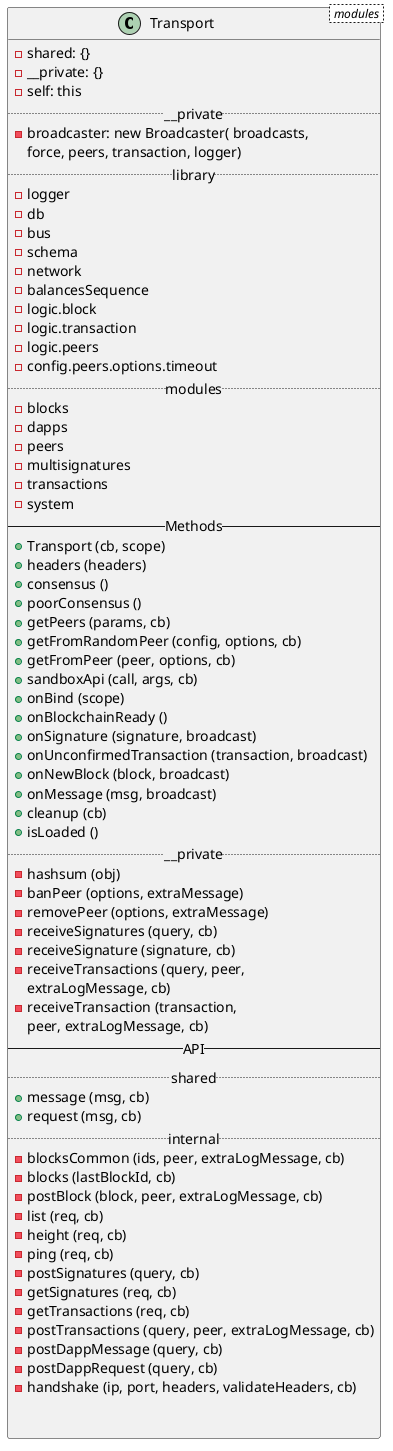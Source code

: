 @startuml
class Transport < modules > {
  - shared: {}
  - __private: {}
  - self: this
  .. __private ..
  - broadcaster: new Broadcaster( broadcasts,
  force, peers, transaction, logger)
  .. library ..
  - logger
  - db
  - bus
  - schema
  - network
  - balancesSequence
  - logic.block
  - logic.transaction
  - logic.peers
  - config.peers.options.timeout
  .. modules ..
  - blocks
  - dapps
  - peers
  - multisignatures
  - transactions
  - system
  -- Methods --
  + Transport (cb, scope)
  + headers (headers)
  + consensus ()
  + poorConsensus ()
  + getPeers (params, cb)
  + getFromRandomPeer (config, options, cb)
  + getFromPeer (peer, options, cb)
  + sandboxApi (call, args, cb)
  + onBind (scope)
  + onBlockchainReady ()
  + onSignature (signature, broadcast)
  + onUnconfirmedTransaction (transaction, broadcast)
  + onNewBlock (block, broadcast)
  + onMessage (msg, broadcast)
  + cleanup (cb)
  + isLoaded ()
  .. __private ..
  - hashsum (obj)
  - banPeer (options, extraMessage)
  - removePeer (options, extraMessage)
  - receiveSignatures (query, cb)
  - receiveSignature (signature, cb)
  - receiveTransactions (query, peer,
  extraLogMessage, cb)
  - receiveTransaction (transaction,
  peer, extraLogMessage, cb)
  -- API --
  .. shared ..
  + message (msg, cb)
  + request (msg, cb)
  .. internal ..
  - blocksCommon (ids, peer, extraLogMessage, cb)
  - blocks (lastBlockId, cb)
  - postBlock (block, peer, extraLogMessage, cb)
  - list (req, cb)
  - height (req, cb)
  - ping (req, cb)
  - postSignatures (query, cb)
  - getSignatures (req, cb)
  - getTransactions (req, cb)
  - postTransactions (query, peer, extraLogMessage, cb)
  - postDappMessage (query, cb)
  - postDappRequest (query, cb)
  - handshake (ip, port, headers, validateHeaders, cb)


}
@enduml
